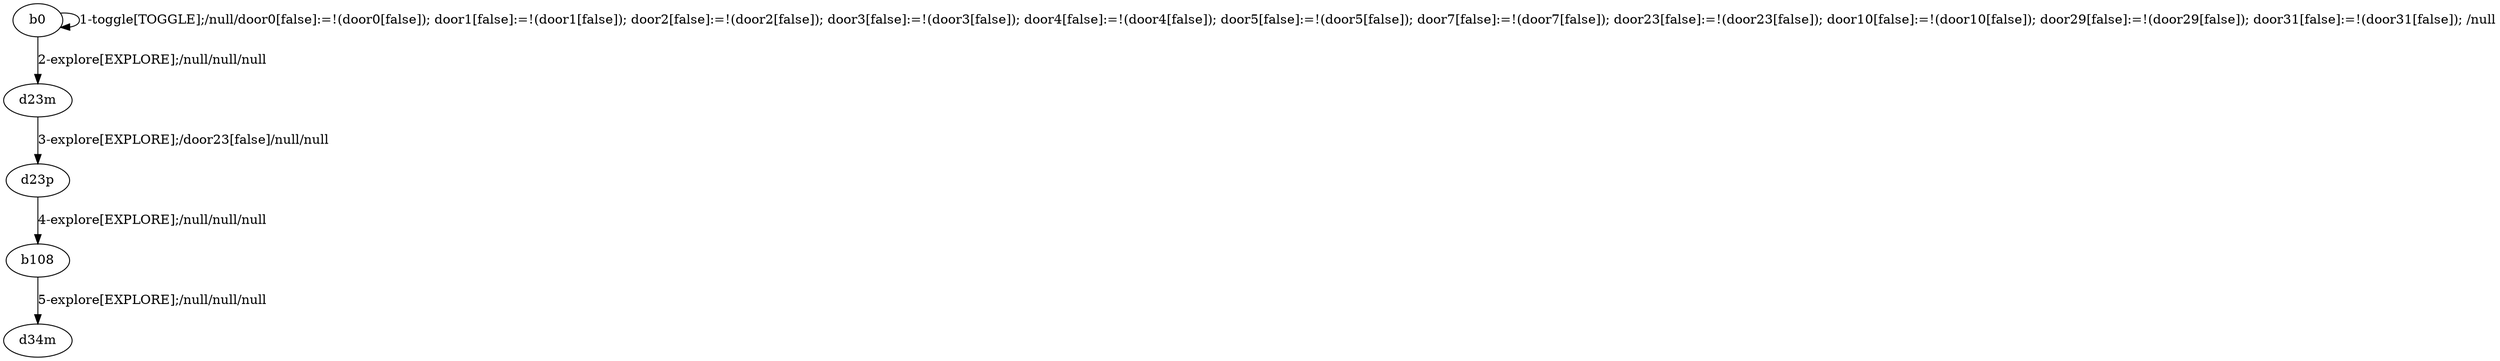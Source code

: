 # Total number of goals covered by this test: 2
# b108 --> d34m
# d23p --> b108

digraph g {
"b0" -> "b0" [label = "1-toggle[TOGGLE];/null/door0[false]:=!(door0[false]); door1[false]:=!(door1[false]); door2[false]:=!(door2[false]); door3[false]:=!(door3[false]); door4[false]:=!(door4[false]); door5[false]:=!(door5[false]); door7[false]:=!(door7[false]); door23[false]:=!(door23[false]); door10[false]:=!(door10[false]); door29[false]:=!(door29[false]); door31[false]:=!(door31[false]); /null"];
"b0" -> "d23m" [label = "2-explore[EXPLORE];/null/null/null"];
"d23m" -> "d23p" [label = "3-explore[EXPLORE];/door23[false]/null/null"];
"d23p" -> "b108" [label = "4-explore[EXPLORE];/null/null/null"];
"b108" -> "d34m" [label = "5-explore[EXPLORE];/null/null/null"];
}